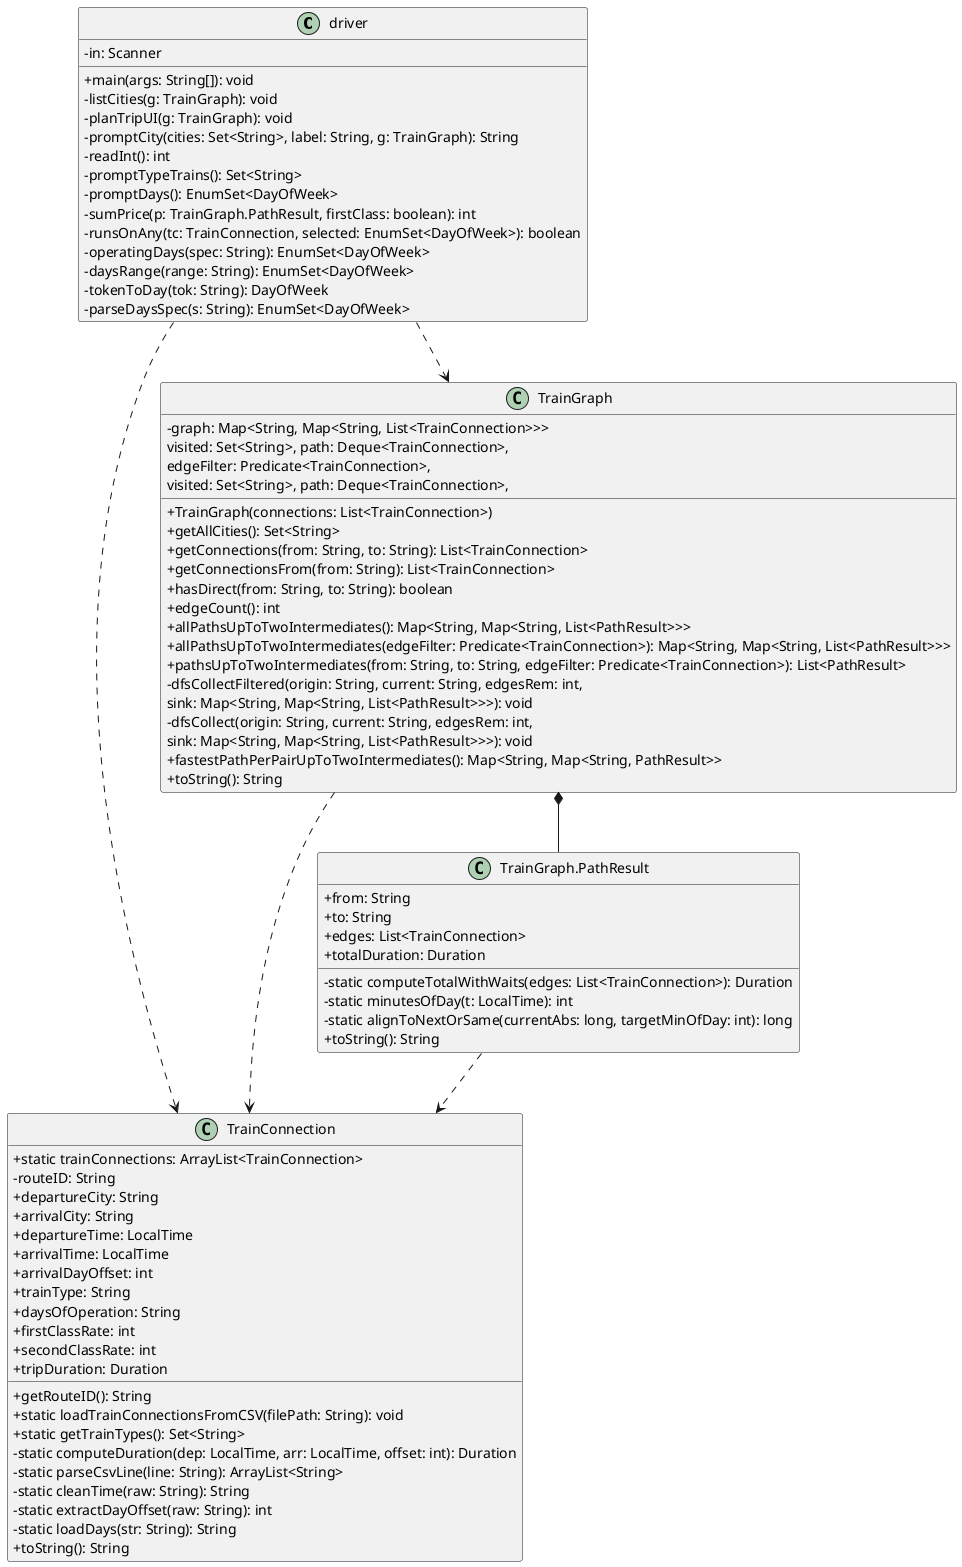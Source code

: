 @startuml class diagram
set namespaceSeparator .
skinparam classAttributeIconSize 0

class driver {
  - in: Scanner
  + main(args: String[]): void
  - listCities(g: TrainGraph): void
  - planTripUI(g: TrainGraph): void
  - promptCity(cities: Set<String>, label: String, g: TrainGraph): String
  - readInt(): int
  - promptTypeTrains(): Set<String>
  - promptDays(): EnumSet<DayOfWeek>
  - sumPrice(p: TrainGraph.PathResult, firstClass: boolean): int
  - runsOnAny(tc: TrainConnection, selected: EnumSet<DayOfWeek>): boolean
  - operatingDays(spec: String): EnumSet<DayOfWeek>
  - daysRange(range: String): EnumSet<DayOfWeek>
  - tokenToDay(tok: String): DayOfWeek
  - parseDaysSpec(s: String): EnumSet<DayOfWeek>
}

class TrainConnection {
  + static trainConnections: ArrayList<TrainConnection>
  - routeID: String
  + departureCity: String
  + arrivalCity: String
  + departureTime: LocalTime
  + arrivalTime: LocalTime
  + arrivalDayOffset: int
  + trainType: String
  + daysOfOperation: String
  + firstClassRate: int
  + secondClassRate: int
  + tripDuration: Duration
  + getRouteID(): String
  + static loadTrainConnectionsFromCSV(filePath: String): void
  + static getTrainTypes(): Set<String>
  - static computeDuration(dep: LocalTime, arr: LocalTime, offset: int): Duration
  - static parseCsvLine(line: String): ArrayList<String>
  - static cleanTime(raw: String): String
  - static extractDayOffset(raw: String): int
  - static loadDays(str: String): String
  + toString(): String
}

class TrainGraph {
  - graph: Map<String, Map<String, List<TrainConnection>>>
  + TrainGraph(connections: List<TrainConnection>)
  + getAllCities(): Set<String>
  + getConnections(from: String, to: String): List<TrainConnection>
  + getConnectionsFrom(from: String): List<TrainConnection>
  + hasDirect(from: String, to: String): boolean
  + edgeCount(): int
  + allPathsUpToTwoIntermediates(): Map<String, Map<String, List<PathResult>>>
  + allPathsUpToTwoIntermediates(edgeFilter: Predicate<TrainConnection>): Map<String, Map<String, List<PathResult>>>
  + pathsUpToTwoIntermediates(from: String, to: String, edgeFilter: Predicate<TrainConnection>): List<PathResult>
  - dfsCollectFiltered(origin: String, current: String, edgesRem: int,
      visited: Set<String>, path: Deque<TrainConnection>,
      edgeFilter: Predicate<TrainConnection>,
      sink: Map<String, Map<String, List<PathResult>>>): void
  - dfsCollect(origin: String, current: String, edgesRem: int,
      visited: Set<String>, path: Deque<TrainConnection>,
      sink: Map<String, Map<String, List<PathResult>>>): void
  + fastestPathPerPairUpToTwoIntermediates(): Map<String, Map<String, PathResult>>
  + toString(): String
}

class "TrainGraph.PathResult" as PathResult {
  + from: String
  + to: String
  + edges: List<TrainConnection>
  + totalDuration: Duration
  - static computeTotalWithWaits(edges: List<TrainConnection>): Duration
  - static minutesOfDay(t: LocalTime): int
  - static alignToNextOrSame(currentAbs: long, targetMinOfDay: int): long
  + toString(): String
}

driver ..> TrainGraph
driver ..> TrainConnection
TrainGraph ..> TrainConnection
TrainGraph *-- PathResult
PathResult ..> TrainConnection
@enduml
